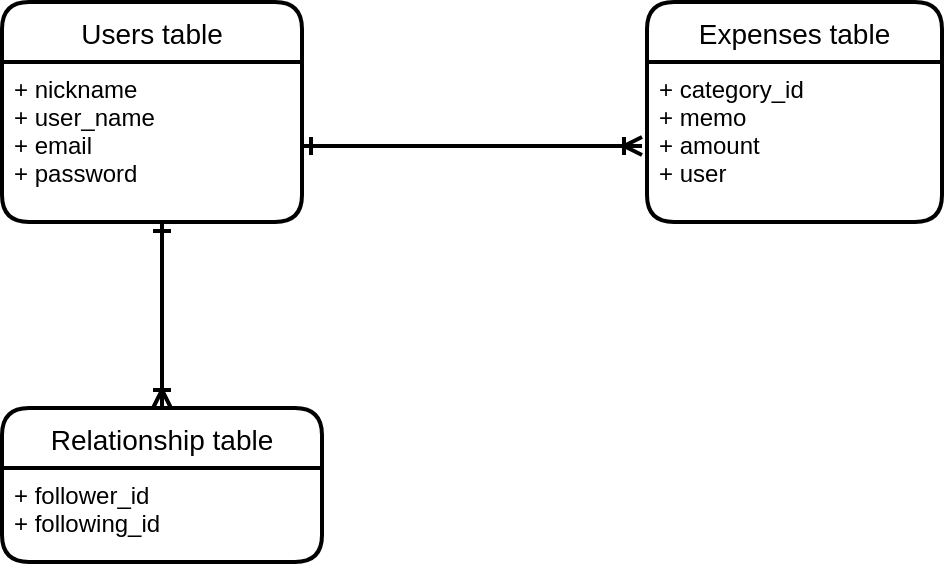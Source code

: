 <mxfile>
    <diagram id="N-EOgYrUzSPFuFkU-WFK" name="ページ1">
        <mxGraphModel dx="909" dy="367" grid="1" gridSize="10" guides="1" tooltips="1" connect="1" arrows="1" fold="1" page="1" pageScale="1" pageWidth="850" pageHeight="1100" math="0" shadow="0">
            <root>
                <mxCell id="0"/>
                <mxCell id="1" parent="0"/>
                <mxCell id="2" value="Users table" style="swimlane;childLayout=stackLayout;horizontal=1;startSize=30;horizontalStack=0;rounded=1;fontSize=14;fontStyle=0;strokeWidth=2;resizeParent=0;resizeLast=1;shadow=0;dashed=0;align=center;" vertex="1" parent="1">
                    <mxGeometry x="80" y="30" width="150" height="110" as="geometry"/>
                </mxCell>
                <mxCell id="3" value="+ nickname&#10;+ user_name&#10;+ email&#10;+ password" style="align=left;strokeColor=none;fillColor=none;spacingLeft=4;fontSize=12;verticalAlign=top;resizable=0;rotatable=0;part=1;fontStyle=0" vertex="1" parent="2">
                    <mxGeometry y="30" width="150" height="80" as="geometry"/>
                </mxCell>
                <mxCell id="5" value="Relationship table" style="swimlane;childLayout=stackLayout;horizontal=1;startSize=30;horizontalStack=0;rounded=1;fontSize=14;fontStyle=0;strokeWidth=2;resizeParent=0;resizeLast=1;shadow=0;dashed=0;align=center;" vertex="1" parent="1">
                    <mxGeometry x="80" y="233" width="160" height="77" as="geometry"/>
                </mxCell>
                <mxCell id="6" value="+ follower_id&#10;+ following_id" style="align=left;strokeColor=none;fillColor=none;spacingLeft=4;fontSize=12;verticalAlign=top;resizable=0;rotatable=0;part=1;fontStyle=0" vertex="1" parent="5">
                    <mxGeometry y="30" width="160" height="47" as="geometry"/>
                </mxCell>
                <mxCell id="7" value="Expenses table" style="swimlane;childLayout=stackLayout;horizontal=1;startSize=30;horizontalStack=0;rounded=1;fontSize=14;fontStyle=0;strokeWidth=2;resizeParent=0;resizeLast=1;shadow=0;dashed=0;align=center;" vertex="1" parent="1">
                    <mxGeometry x="402.5" y="30" width="147.5" height="110" as="geometry"/>
                </mxCell>
                <mxCell id="8" value="+ category_id&#10;+ memo&#10;+ amount&#10;+ user" style="align=left;strokeColor=none;fillColor=none;spacingLeft=4;fontSize=12;verticalAlign=top;resizable=0;rotatable=0;part=1;fontStyle=0" vertex="1" parent="7">
                    <mxGeometry y="30" width="147.5" height="80" as="geometry"/>
                </mxCell>
                <mxCell id="9" style="rounded=0;orthogonalLoop=1;jettySize=auto;html=1;startArrow=ERone;startFill=0;strokeWidth=2;endArrow=ERoneToMany;endFill=0;exitX=1;exitY=0.5;exitDx=0;exitDy=0;" edge="1" parent="1">
                    <mxGeometry relative="1" as="geometry">
                        <mxPoint x="230" y="102" as="sourcePoint"/>
                        <mxPoint x="400" y="102" as="targetPoint"/>
                        <Array as="points"/>
                    </mxGeometry>
                </mxCell>
                <mxCell id="12" style="rounded=0;orthogonalLoop=1;jettySize=auto;html=1;startArrow=ERone;startFill=0;strokeWidth=2;endArrow=ERoneToMany;endFill=0;entryX=0.5;entryY=0;entryDx=0;entryDy=0;" edge="1" parent="1" target="5">
                    <mxGeometry relative="1" as="geometry">
                        <mxPoint x="160" y="140" as="sourcePoint"/>
                        <mxPoint x="418.35" y="66.84" as="targetPoint"/>
                        <Array as="points"/>
                    </mxGeometry>
                </mxCell>
            </root>
        </mxGraphModel>
    </diagram>
</mxfile>